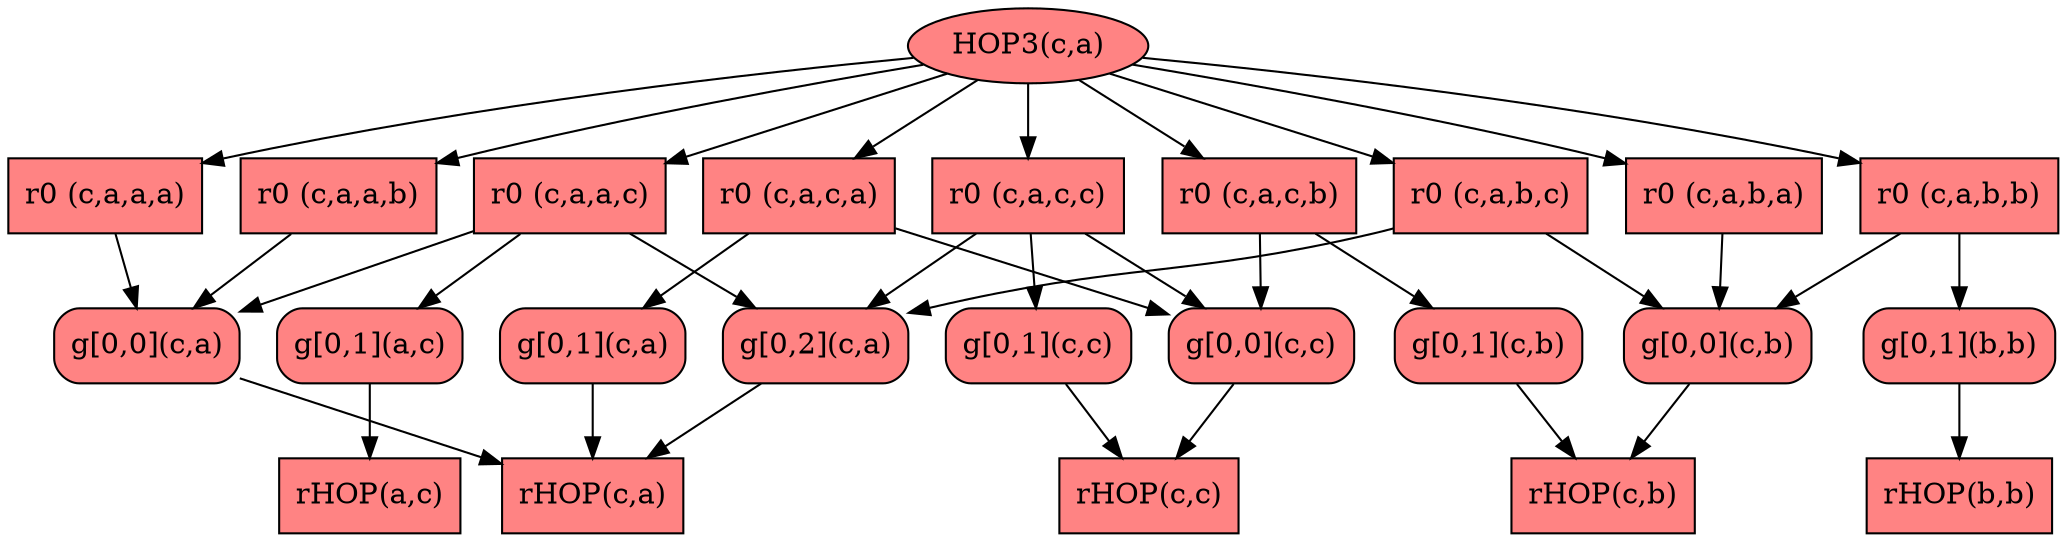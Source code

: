 digraph
{
	rankdir="TB"

	node [shape="box", style=filled, color=black, fillcolor="#CBFFCB"]


	node [shape="box", style=filled, color=black, fillcolor="#FF8383"]
RULE_0_LOST_c_a_a_c_ [label="r0 (c,a,a,c)", texlbl="$r_0(c,a,a,c)$"]
RULE_0_LOST_c_a_c_c_ [label="r0 (c,a,c,c)", texlbl="$r_0(c,a,c,c)$"]
RULE_0_LOST_c_a_b_c_ [label="r0 (c,a,b,c)", texlbl="$r_0(c,a,b,c)$"]
RULE_0_LOST_c_a_b_b_ [label="r0 (c,a,b,b)", texlbl="$r_0(c,a,b,b)$"]
RULE_0_LOST_c_a_c_a_ [label="r0 (c,a,c,a)", texlbl="$r_0(c,a,c,a)$"]
RULE_0_LOST_c_a_c_b_ [label="r0 (c,a,c,b)", texlbl="$r_0(c,a,c,b)$"]
RULE_0_LOST_c_a_a_a_ [label="r0 (c,a,a,a)", texlbl="$r_0(c,a,a,a)$"]
RULE_0_LOST_c_a_a_b_ [label="r0 (c,a,a,b)", texlbl="$r_0(c,a,a,b)$"]
RULE_0_LOST_c_a_b_a_ [label="r0 (c,a,b,a)", texlbl="$r_0(c,a,b,a)$"]


	node [shape="box", style="rounded,filled", color=black, fillcolor="#CBFFCB"]


	node [shape="box", style="rounded,filled", color=black, fillcolor="#FF8383"]
GOAL_0_0_LOST_c_a_ [label="g[0,0](c,a)", texlbl="$g_{0}^{0}(c,a)$"]
GOAL_0_0_LOST_c_c_ [label="g[0,0](c,c)", texlbl="$g_{0}^{0}(c,c)$"]
GOAL_0_0_LOST_c_b_ [label="g[0,0](c,b)", texlbl="$g_{0}^{0}(c,b)$"]
GOAL_0_1_LOST_a_c_ [label="g[0,1](a,c)", texlbl="$g_{0}^{1}(a,c)$"]
GOAL_0_1_LOST_c_c_ [label="g[0,1](c,c)", texlbl="$g_{0}^{1}(c,c)$"]
GOAL_0_1_LOST_b_b_ [label="g[0,1](b,b)", texlbl="$g_{0}^{1}(b,b)$"]
GOAL_0_1_LOST_c_a_ [label="g[0,1](c,a)", texlbl="$g_{0}^{1}(c,a)$"]
GOAL_0_1_LOST_c_b_ [label="g[0,1](c,b)", texlbl="$g_{0}^{1}(c,b)$"]
GOAL_0_2_LOST_c_a_ [label="g[0,2](c,a)", texlbl="$g_{0}^{2}(c,a)$"]


	node [shape="ellipse", style=filled, color=black, fillcolor="#CBFFCB"]


	node [shape="ellipse", style=filled, color=black, fillcolor="#FF8383"]
REL_HOP3_LOST_c_a_ [label="HOP3(c,a)", texlbl="$HOP3(c,a)$"]


	node [shape="ellipse", style=filled, color=black, fillcolor="#CBFFCB"]


	node [shape="ellipse", style=filled, color=black, fillcolor="#FF8383"]


	node [shape="box", style=filled, color=black, fillcolor="#CBFFCB"]


	node [shape="box", style=filled, color=black, fillcolor="#FF8383"]
EDB_rHOP_LOST_c_a_ [label="rHOP(c,a)", texlbl="$rHOP(c,a)$"]
EDB_rHOP_LOST_c_c_ [label="rHOP(c,c)", texlbl="$rHOP(c,c)$"]
EDB_rHOP_LOST_c_b_ [label="rHOP(c,b)", texlbl="$rHOP(c,b)$"]
EDB_rHOP_LOST_a_c_ [label="rHOP(a,c)", texlbl="$rHOP(a,c)$"]
EDB_rHOP_LOST_b_b_ [label="rHOP(b,b)", texlbl="$rHOP(b,b)$"]


	node [shape="point"]


	node [shape="square", width=0.011, height=0.011, fillcolor=black]
	REL_HOP3_LOST_c_a_ -> RULE_0_LOST_c_a_a_c_
	REL_HOP3_LOST_c_a_ -> RULE_0_LOST_c_a_c_c_
	RULE_0_LOST_c_a_a_c_ -> GOAL_0_0_LOST_c_a_
	RULE_0_LOST_c_a_c_c_ -> GOAL_0_0_LOST_c_c_
	RULE_0_LOST_c_a_b_c_ -> GOAL_0_0_LOST_c_b_
	RULE_0_LOST_c_a_b_b_ -> GOAL_0_0_LOST_c_b_
	RULE_0_LOST_c_a_c_a_ -> GOAL_0_0_LOST_c_c_
	RULE_0_LOST_c_a_c_b_ -> GOAL_0_0_LOST_c_c_
	RULE_0_LOST_c_a_a_a_ -> GOAL_0_0_LOST_c_a_
	RULE_0_LOST_c_a_a_b_ -> GOAL_0_0_LOST_c_a_
	RULE_0_LOST_c_a_b_a_ -> GOAL_0_0_LOST_c_b_
	GOAL_0_0_LOST_c_a_ -> EDB_rHOP_LOST_c_a_
	GOAL_0_0_LOST_c_c_ -> EDB_rHOP_LOST_c_c_
	GOAL_0_0_LOST_c_b_ -> EDB_rHOP_LOST_c_b_
	RULE_0_LOST_c_a_a_c_ -> GOAL_0_1_LOST_a_c_
	RULE_0_LOST_c_a_c_c_ -> GOAL_0_1_LOST_c_c_
	RULE_0_LOST_c_a_b_b_ -> GOAL_0_1_LOST_b_b_
	RULE_0_LOST_c_a_c_a_ -> GOAL_0_1_LOST_c_a_
	RULE_0_LOST_c_a_c_b_ -> GOAL_0_1_LOST_c_b_
	GOAL_0_1_LOST_a_c_ -> EDB_rHOP_LOST_a_c_
	GOAL_0_1_LOST_c_c_ -> EDB_rHOP_LOST_c_c_
	GOAL_0_1_LOST_b_b_ -> EDB_rHOP_LOST_b_b_
	GOAL_0_1_LOST_c_a_ -> EDB_rHOP_LOST_c_a_
	GOAL_0_1_LOST_c_b_ -> EDB_rHOP_LOST_c_b_
	REL_HOP3_LOST_c_a_ -> RULE_0_LOST_c_a_b_c_
	RULE_0_LOST_c_a_a_c_ -> GOAL_0_2_LOST_c_a_
	RULE_0_LOST_c_a_c_c_ -> GOAL_0_2_LOST_c_a_
	RULE_0_LOST_c_a_b_c_ -> GOAL_0_2_LOST_c_a_
	GOAL_0_2_LOST_c_a_ -> EDB_rHOP_LOST_c_a_
	REL_HOP3_LOST_c_a_ -> RULE_0_LOST_c_a_b_b_
	REL_HOP3_LOST_c_a_ -> RULE_0_LOST_c_a_c_a_
	REL_HOP3_LOST_c_a_ -> RULE_0_LOST_c_a_c_b_
	REL_HOP3_LOST_c_a_ -> RULE_0_LOST_c_a_a_a_
	REL_HOP3_LOST_c_a_ -> RULE_0_LOST_c_a_a_b_
	REL_HOP3_LOST_c_a_ -> RULE_0_LOST_c_a_b_a_

}

